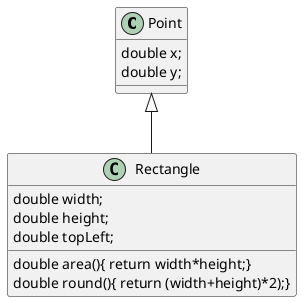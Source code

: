 @startuml
class Point {
  double x;
  double y;
}

class Rectangle extends Point{
  double width;
  double height;
  double topLeft;

double area(){ return width*height;}
double round(){ return (width+height)*2);}
}

@enduml